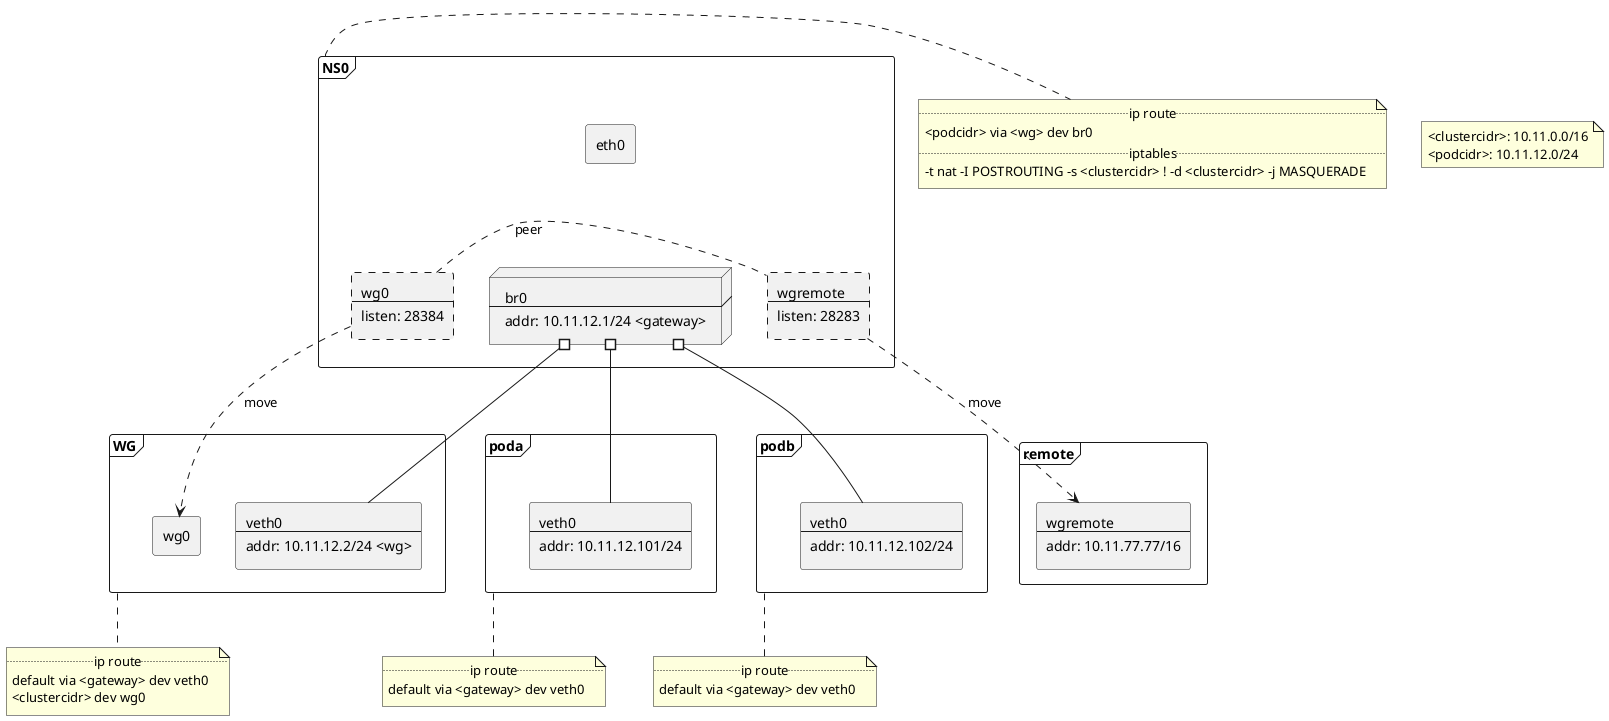 @startuml

note as N1
    <clustercidr>: 10.11.0.0/16
    <podcidr>: 10.11.12.0/24
end note

frame NS0 {
    node br0 [
        br0
        ---
        addr: 10.11.12.1/24 <gateway>
    ]
    rectangle ns0wg0 #line.dashed [
        wg0
        ---
        listen: 28384
    ] 
    rectangle ns0wgremote #line.dashed [
        wgremote
        ---
        listen: 28283
    ]
    
    rectangle eth0
    br0 -[hidden]left-> ns0wg0
    ns0wg0 ..right. ns0wgremote : peer
    eth0 -[hidden]down-> br0
}
note right of NS0
    ..ip route..
    <podcidr> via <wg> dev br0
    ..iptables..
    -t nat -I POSTROUTING -s <clustercidr> ! -d <clustercidr> -j MASQUERADE
end note

frame WG {

    rectangle wg0 as wgwg0 
    rectangle wgveth0 [
        veth0
        ---
        addr: 10.11.12.2/24 <wg>
    ]
}
note bottom of WG
    ..ip route..
    default via <gateway> dev veth0
    <clustercidr> dev wg0
end note

ns0wg0 -[dashed]-> wgwg0 : move
br0 #-- wgveth0

frame poda {

    rectangle podaveth0 [
        veth0
        ---
        addr: 10.11.12.101/24
    ]
}
note bottom of poda
    ..ip route..
    default via <gateway> dev veth0
end note

br0 #-- podaveth0

frame podb {

    rectangle podbveth0 [
        veth0
        ---
        addr: 10.11.12.102/24
    ]
}

note bottom of podb
    ..ip route..
    default via <gateway> dev veth0
end note

br0 #-- podbveth0

frame remote {

    rectangle remotewgremote [
        wgremote
        ---
        addr: 10.11.77.77/16
    ]
}

ns0wgremote -[dashed]-> remotewgremote : move


@enduml
